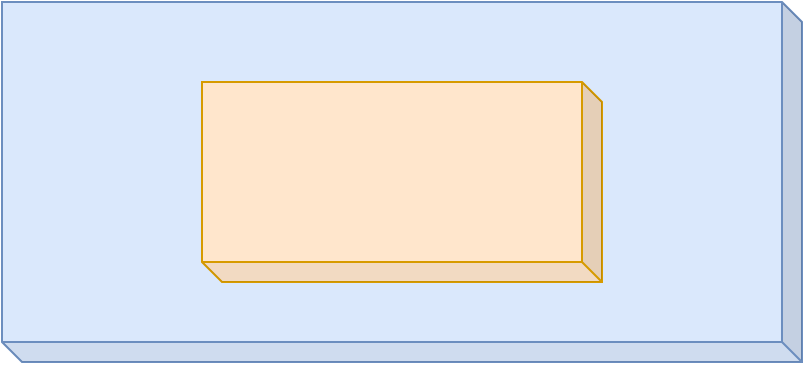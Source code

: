 <mxfile version="24.7.13">
  <diagram name="Page-1" id="R55HIC4Oije6Vquj8u2Z">
    <mxGraphModel dx="586" dy="618" grid="1" gridSize="10" guides="1" tooltips="1" connect="1" arrows="1" fold="1" page="1" pageScale="1" pageWidth="850" pageHeight="1100" background="#ffffff" math="0" shadow="0">
      <root>
        <mxCell id="0" />
        <mxCell id="1" parent="0" />
        <mxCell id="FKpamU2EGwQwDKDvYNr3-3" value="" style="shape=cube;whiteSpace=wrap;html=1;boundedLbl=1;backgroundOutline=1;darkOpacity=0.05;darkOpacity2=0.1;rotation=-180;size=10;fillColor=#dae8fc;strokeColor=#6c8ebf;" vertex="1" parent="1">
          <mxGeometry x="30" y="240" width="400" height="180" as="geometry" />
        </mxCell>
        <mxCell id="FKpamU2EGwQwDKDvYNr3-4" value="" style="shape=cube;whiteSpace=wrap;html=1;boundedLbl=1;backgroundOutline=1;darkOpacity=0.05;darkOpacity2=0.1;rotation=-180;size=10;fillColor=#ffe6cc;strokeColor=#d79b00;" vertex="1" parent="1">
          <mxGeometry x="130" y="280" width="200" height="100" as="geometry" />
        </mxCell>
      </root>
    </mxGraphModel>
  </diagram>
</mxfile>
